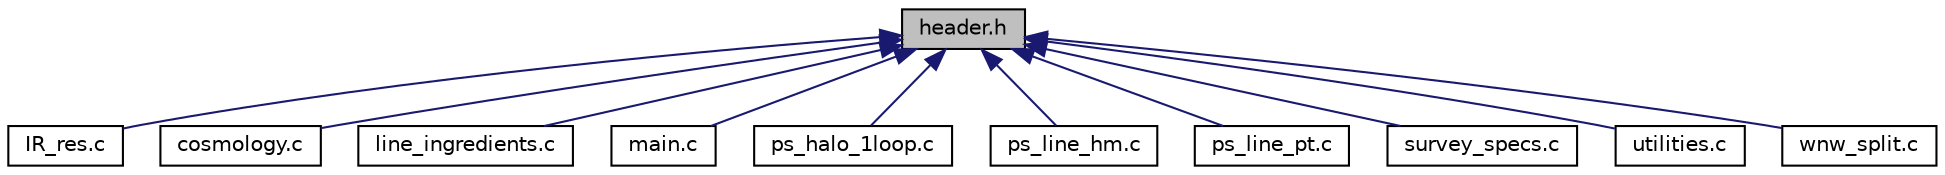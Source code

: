 digraph "header.h"
{
 // LATEX_PDF_SIZE
  edge [fontname="Helvetica",fontsize="10",labelfontname="Helvetica",labelfontsize="10"];
  node [fontname="Helvetica",fontsize="10",shape=record];
  Node1 [label="header.h",height=0.2,width=0.4,color="black", fillcolor="grey75", style="filled", fontcolor="black",tooltip=" "];
  Node1 -> Node2 [dir="back",color="midnightblue",fontsize="10",style="solid"];
  Node2 [label="IR_res.c",height=0.2,width=0.4,color="black", fillcolor="white", style="filled",URL="$dc/d8e/_i_r__res_8c.html",tooltip="Documented IR_res module."];
  Node1 -> Node3 [dir="back",color="midnightblue",fontsize="10",style="solid"];
  Node3 [label="cosmology.c",height=0.2,width=0.4,color="black", fillcolor="white", style="filled",URL="$d6/d32/cosmology_8c.html",tooltip="Documented cosmology module."];
  Node1 -> Node4 [dir="back",color="midnightblue",fontsize="10",style="solid"];
  Node4 [label="line_ingredients.c",height=0.2,width=0.4,color="black", fillcolor="white", style="filled",URL="$d7/d10/line__ingredients_8c.html",tooltip="Documented line_ingredients module."];
  Node1 -> Node5 [dir="back",color="midnightblue",fontsize="10",style="solid"];
  Node5 [label="main.c",height=0.2,width=0.4,color="black", fillcolor="white", style="filled",URL="$d0/d29/main_8c.html",tooltip="Documented main module, including functions to initilize and cleanup the cosmology structure and exam..."];
  Node1 -> Node6 [dir="back",color="midnightblue",fontsize="10",style="solid"];
  Node6 [label="ps_halo_1loop.c",height=0.2,width=0.4,color="black", fillcolor="white", style="filled",URL="$d8/d2a/ps__halo__1loop_8c.html",tooltip="Documented real-space, direct integration computation of 1loop contributions of the halo/galaxy power..."];
  Node1 -> Node7 [dir="back",color="midnightblue",fontsize="10",style="solid"];
  Node7 [label="ps_line_hm.c",height=0.2,width=0.4,color="black", fillcolor="white", style="filled",URL="$d1/dd5/ps__line__hm_8c.html",tooltip="Documented halo-model computation of line power spectrum, including clustering and stochastic contrib..."];
  Node1 -> Node8 [dir="back",color="midnightblue",fontsize="10",style="solid"];
  Node8 [label="ps_line_pt.c",height=0.2,width=0.4,color="black", fillcolor="white", style="filled",URL="$d8/d43/ps__line__pt_8c.html",tooltip="Documented computation of Poisson shot noise and tree-level line power spectrum in real and redshift-..."];
  Node1 -> Node9 [dir="back",color="midnightblue",fontsize="10",style="solid"];
  Node9 [label="survey_specs.c",height=0.2,width=0.4,color="black", fillcolor="white", style="filled",URL="$dd/d24/survey__specs_8c.html",tooltip="Documented computation of some survey-related functions."];
  Node1 -> Node10 [dir="back",color="midnightblue",fontsize="10",style="solid"];
  Node10 [label="utilities.c",height=0.2,width=0.4,color="black", fillcolor="white", style="filled",URL="$d7/db6/utilities_8c.html",tooltip="Documented basic utility functions used by other modules of the code."];
  Node1 -> Node11 [dir="back",color="midnightblue",fontsize="10",style="solid"];
  Node11 [label="wnw_split.c",height=0.2,width=0.4,color="black", fillcolor="white", style="filled",URL="$d7/d78/wnw__split_8c.html",tooltip="Documented wiggle-nowiggle split based on 3d Gaussian filter in linear k, and using the Eisentein-Hu ..."];
}
